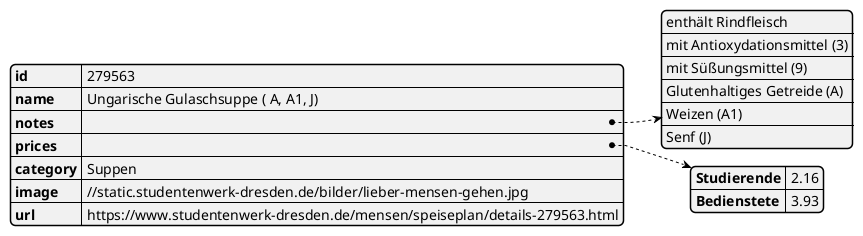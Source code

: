 @startjson
{"id":279563,"name":"Ungarische Gulaschsuppe ( A, A1, J)","notes":["enth\u00e4lt Rindfleisch","mit Antioxydationsmittel (3)","mit S\u00fc\u00dfungsmittel (9)","Glutenhaltiges Getreide (A)","Weizen (A1)","Senf (J)"],"prices":{"Studierende":2.16,"Bedienstete":3.93},"category":"Suppen","image":"\/\/static.studentenwerk-dresden.de\/bilder\/lieber-mensen-gehen.jpg","url":"https:\/\/www.studentenwerk-dresden.de\/mensen\/speiseplan\/details-279563.html"}
@endjson

